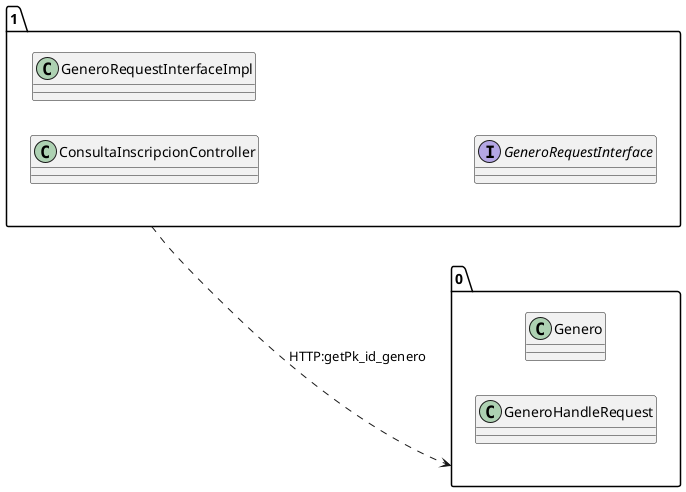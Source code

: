 @startuml 
allow_mixing
left to right direction
package "1"{
class ConsultaInscripcionController
class GeneroRequestInterfaceImpl
interface GeneroRequestInterface

}
package "0"{
class Genero
class GeneroHandleRequest

}
"1" ..> "0":HTTP:getPk_id_genero
@enduml